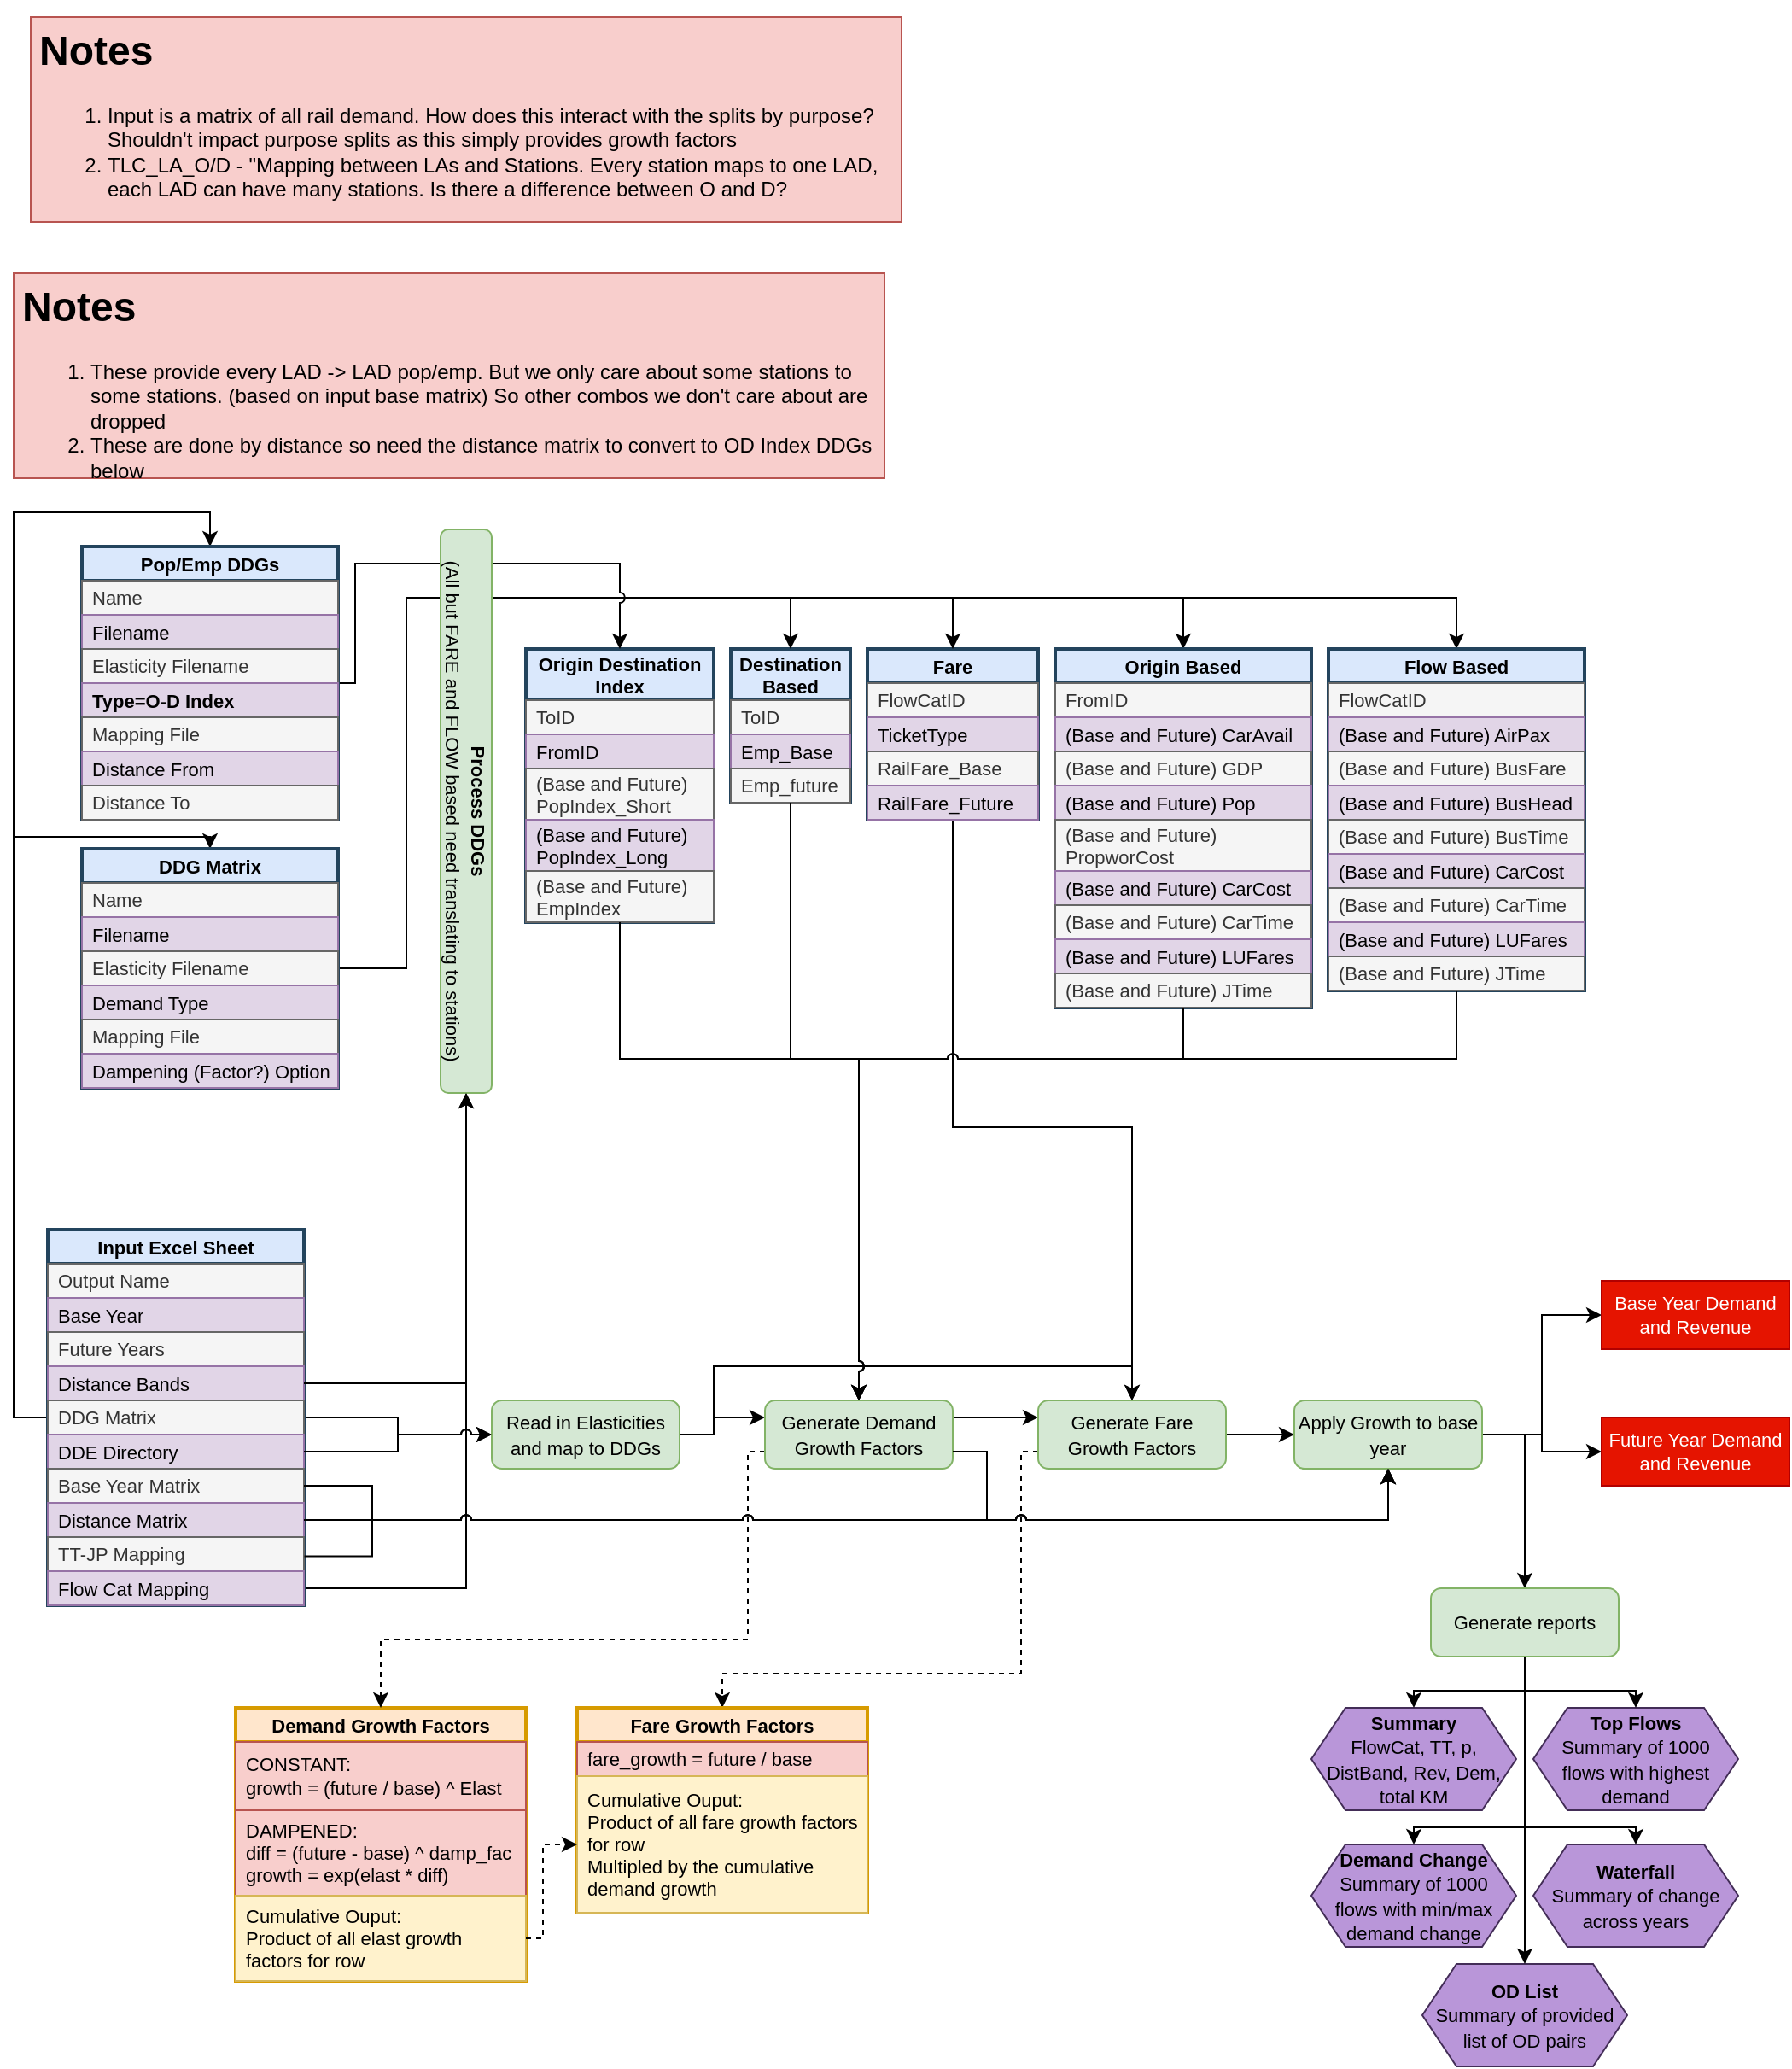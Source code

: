 <mxfile version="14.9.6" type="device" pages="2"><diagram id="6jT5bE6oeILkPa2vtlin" name="EDGE data flow"><mxGraphModel dx="1422" dy="2001" grid="1" gridSize="10" guides="1" tooltips="1" connect="1" arrows="1" fold="1" page="1" pageScale="1" pageWidth="827" pageHeight="1169" math="0" shadow="0"><root><mxCell id="3DcElKiFkLf5INdToacn-0"/><mxCell id="3DcElKiFkLf5INdToacn-1" parent="3DcElKiFkLf5INdToacn-0"/><mxCell id="QSuP10AKAAvwvxB29o7x-2" style="edgeStyle=orthogonalEdgeStyle;rounded=0;jumpStyle=arc;orthogonalLoop=1;jettySize=auto;html=1;exitX=1;exitY=0.5;exitDx=0;exitDy=0;" parent="3DcElKiFkLf5INdToacn-1" source="U4z4isHT70Bs5sszw4k3-18" target="oWXQKb8zjynboV8mt2dv-0" edge="1"><mxGeometry relative="1" as="geometry"/></mxCell><mxCell id="U4z4isHT70Bs5sszw4k3-122" style="edgeStyle=orthogonalEdgeStyle;rounded=0;orthogonalLoop=1;jettySize=auto;html=1;exitX=0;exitY=0.5;exitDx=0;exitDy=0;entryX=0.5;entryY=0;entryDx=0;entryDy=0;" parent="3DcElKiFkLf5INdToacn-1" source="U4z4isHT70Bs5sszw4k3-0" target="U4z4isHT70Bs5sszw4k3-36" edge="1"><mxGeometry relative="1" as="geometry"><Array as="points"><mxPoint x="30" y="520"/><mxPoint x="30" y="180"/><mxPoint x="145" y="180"/></Array></mxGeometry></mxCell><mxCell id="U4z4isHT70Bs5sszw4k3-124" style="edgeStyle=orthogonalEdgeStyle;rounded=0;orthogonalLoop=1;jettySize=auto;html=1;exitX=0;exitY=0.5;exitDx=0;exitDy=0;entryX=0.5;entryY=0;entryDx=0;entryDy=0;" parent="3DcElKiFkLf5INdToacn-1" source="U4z4isHT70Bs5sszw4k3-0" target="U4z4isHT70Bs5sszw4k3-100" edge="1"><mxGeometry relative="1" as="geometry"/></mxCell><mxCell id="CFW9WjelIFqsGtLplGYI-1" style="edgeStyle=orthogonalEdgeStyle;rounded=0;orthogonalLoop=1;jettySize=auto;html=1;exitX=1;exitY=0.5;exitDx=0;exitDy=0;jumpStyle=arc;" parent="3DcElKiFkLf5INdToacn-1" source="U4z4isHT70Bs5sszw4k3-0" target="CFW9WjelIFqsGtLplGYI-0" edge="1"><mxGeometry relative="1" as="geometry"/></mxCell><mxCell id="U4z4isHT70Bs5sszw4k3-0" value="Input Excel Sheet" style="swimlane;fontStyle=1;childLayout=stackLayout;horizontal=1;startSize=20;fillColor=#dae8fc;horizontalStack=0;resizeParent=1;resizeParentMax=0;resizeLast=0;collapsible=1;marginBottom=0;rounded=0;glass=0;fontSize=11;align=center;strokeWidth=2;strokeColor=#23445D;" parent="3DcElKiFkLf5INdToacn-1" vertex="1"><mxGeometry x="50" y="410" width="150" height="220" as="geometry"/></mxCell><mxCell id="U4z4isHT70Bs5sszw4k3-1" value="Output Name" style="text;strokeColor=#666666;fillColor=#f5f5f5;align=left;verticalAlign=middle;spacingLeft=4;spacingRight=4;overflow=hidden;rotatable=0;points=[[0,0.5],[1,0.5]];portConstraint=eastwest;fontSize=11;whiteSpace=wrap;fontColor=#333333;" parent="U4z4isHT70Bs5sszw4k3-0" vertex="1"><mxGeometry y="20" width="150" height="20" as="geometry"/></mxCell><mxCell id="U4z4isHT70Bs5sszw4k3-6" value="Base Year" style="text;strokeColor=#9673a6;fillColor=#e1d5e7;align=left;verticalAlign=middle;spacingLeft=4;spacingRight=4;overflow=hidden;rotatable=0;points=[[0,0.5],[1,0.5]];portConstraint=eastwest;fontSize=11;" parent="U4z4isHT70Bs5sszw4k3-0" vertex="1"><mxGeometry y="40" width="150" height="20" as="geometry"/></mxCell><mxCell id="U4z4isHT70Bs5sszw4k3-9" value="Future Years" style="text;strokeColor=#666666;fillColor=#f5f5f5;align=left;verticalAlign=middle;spacingLeft=4;spacingRight=4;overflow=hidden;rotatable=0;points=[[0,0.5],[1,0.5]];portConstraint=eastwest;fontSize=11;whiteSpace=wrap;fontColor=#333333;" parent="U4z4isHT70Bs5sszw4k3-0" vertex="1"><mxGeometry y="60" width="150" height="20" as="geometry"/></mxCell><mxCell id="U4z4isHT70Bs5sszw4k3-17" value="Distance Bands" style="text;strokeColor=#9673a6;fillColor=#e1d5e7;align=left;verticalAlign=middle;spacingLeft=4;spacingRight=4;overflow=hidden;rotatable=0;points=[[0,0.5],[1,0.5]];portConstraint=eastwest;fontSize=11;" parent="U4z4isHT70Bs5sszw4k3-0" vertex="1"><mxGeometry y="80" width="150" height="20" as="geometry"/></mxCell><mxCell id="U4z4isHT70Bs5sszw4k3-14" value="DDG Matrix" style="text;strokeColor=#666666;fillColor=#f5f5f5;align=left;verticalAlign=middle;spacingLeft=4;spacingRight=4;overflow=hidden;rotatable=0;points=[[0,0.5],[1,0.5]];portConstraint=eastwest;fontSize=11;whiteSpace=wrap;fontColor=#333333;" parent="U4z4isHT70Bs5sszw4k3-0" vertex="1"><mxGeometry y="100" width="150" height="20" as="geometry"/></mxCell><mxCell id="U4z4isHT70Bs5sszw4k3-16" value="DDE Directory" style="text;strokeColor=#9673a6;fillColor=#e1d5e7;align=left;verticalAlign=middle;spacingLeft=4;spacingRight=4;overflow=hidden;rotatable=0;points=[[0,0.5],[1,0.5]];portConstraint=eastwest;fontSize=11;" parent="U4z4isHT70Bs5sszw4k3-0" vertex="1"><mxGeometry y="120" width="150" height="20" as="geometry"/></mxCell><mxCell id="U4z4isHT70Bs5sszw4k3-13" value="Base Year Matrix" style="text;strokeColor=#666666;fillColor=#f5f5f5;align=left;verticalAlign=middle;spacingLeft=4;spacingRight=4;overflow=hidden;rotatable=0;points=[[0,0.5],[1,0.5]];portConstraint=eastwest;fontSize=11;whiteSpace=wrap;fontColor=#333333;" parent="U4z4isHT70Bs5sszw4k3-0" vertex="1"><mxGeometry y="140" width="150" height="20" as="geometry"/></mxCell><mxCell id="U4z4isHT70Bs5sszw4k3-15" value="Distance Matrix" style="text;strokeColor=#9673a6;fillColor=#e1d5e7;align=left;verticalAlign=middle;spacingLeft=4;spacingRight=4;overflow=hidden;rotatable=0;points=[[0,0.5],[1,0.5]];portConstraint=eastwest;fontSize=11;" parent="U4z4isHT70Bs5sszw4k3-0" vertex="1"><mxGeometry y="160" width="150" height="20" as="geometry"/></mxCell><mxCell id="U4z4isHT70Bs5sszw4k3-12" value="TT-JP Mapping" style="text;strokeColor=#666666;fillColor=#f5f5f5;align=left;verticalAlign=middle;spacingLeft=4;spacingRight=4;overflow=hidden;rotatable=0;points=[[0,0.5],[1,0.5]];portConstraint=eastwest;fontSize=11;whiteSpace=wrap;fontColor=#333333;" parent="U4z4isHT70Bs5sszw4k3-0" vertex="1"><mxGeometry y="180" width="150" height="20" as="geometry"/></mxCell><mxCell id="U4z4isHT70Bs5sszw4k3-18" value="Flow Cat Mapping" style="text;strokeColor=#9673a6;fillColor=#e1d5e7;align=left;verticalAlign=middle;spacingLeft=4;spacingRight=4;overflow=hidden;rotatable=0;points=[[0,0.5],[1,0.5]];portConstraint=eastwest;fontSize=11;" parent="U4z4isHT70Bs5sszw4k3-0" vertex="1"><mxGeometry y="200" width="150" height="20" as="geometry"/></mxCell><mxCell id="U4z4isHT70Bs5sszw4k3-19" value="&lt;h1&gt;Notes&lt;/h1&gt;&lt;p&gt;&lt;/p&gt;&lt;ol&gt;&lt;li&gt;Input is a matrix of all rail demand. How does this interact with the splits by purpose? Shouldn't impact purpose splits as this simply provides growth factors&lt;/li&gt;&lt;li&gt;TLC_LA_O/D - &quot;Mapping between LAs and Stations. Every station maps to one LAD, each LAD can have many stations. Is there a difference between O and D?&lt;/li&gt;&lt;/ol&gt;&lt;p&gt;&lt;/p&gt;" style="text;html=1;strokeColor=#b85450;fillColor=#f8cecc;spacing=5;spacingTop=-20;whiteSpace=wrap;overflow=hidden;rounded=0;" parent="3DcElKiFkLf5INdToacn-1" vertex="1"><mxGeometry x="40" y="-300" width="510" height="120" as="geometry"/></mxCell><mxCell id="U4z4isHT70Bs5sszw4k3-20" value="Destination&#10;Based" style="swimlane;fontStyle=1;childLayout=stackLayout;horizontal=1;startSize=30;fillColor=#dae8fc;horizontalStack=0;resizeParent=1;resizeParentMax=0;resizeLast=0;collapsible=1;marginBottom=0;rounded=0;glass=0;fontSize=11;align=center;strokeWidth=2;strokeColor=#23445D;" parent="3DcElKiFkLf5INdToacn-1" vertex="1"><mxGeometry x="450" y="70" width="70" height="90" as="geometry"/></mxCell><mxCell id="U4z4isHT70Bs5sszw4k3-21" value="ToID" style="text;strokeColor=#666666;fillColor=#f5f5f5;align=left;verticalAlign=middle;spacingLeft=4;spacingRight=4;overflow=hidden;rotatable=0;points=[[0,0.5],[1,0.5]];portConstraint=eastwest;fontSize=11;whiteSpace=wrap;fontColor=#333333;" parent="U4z4isHT70Bs5sszw4k3-20" vertex="1"><mxGeometry y="30" width="70" height="20" as="geometry"/></mxCell><mxCell id="U4z4isHT70Bs5sszw4k3-22" value="Emp_Base" style="text;strokeColor=#9673a6;fillColor=#e1d5e7;align=left;verticalAlign=middle;spacingLeft=4;spacingRight=4;overflow=hidden;rotatable=0;points=[[0,0.5],[1,0.5]];portConstraint=eastwest;fontSize=11;" parent="U4z4isHT70Bs5sszw4k3-20" vertex="1"><mxGeometry y="50" width="70" height="20" as="geometry"/></mxCell><mxCell id="U4z4isHT70Bs5sszw4k3-23" value="Emp_future" style="text;strokeColor=#666666;fillColor=#f5f5f5;align=left;verticalAlign=middle;spacingLeft=4;spacingRight=4;overflow=hidden;rotatable=0;points=[[0,0.5],[1,0.5]];portConstraint=eastwest;fontSize=11;whiteSpace=wrap;fontColor=#333333;" parent="U4z4isHT70Bs5sszw4k3-20" vertex="1"><mxGeometry y="70" width="70" height="20" as="geometry"/></mxCell><mxCell id="CFW9WjelIFqsGtLplGYI-36" style="edgeStyle=orthogonalEdgeStyle;rounded=0;jumpStyle=arc;orthogonalLoop=1;jettySize=auto;html=1;exitX=0.5;exitY=1;exitDx=0;exitDy=0;" parent="3DcElKiFkLf5INdToacn-1" source="U4z4isHT70Bs5sszw4k3-31" target="CFW9WjelIFqsGtLplGYI-30" edge="1"><mxGeometry relative="1" as="geometry"><Array as="points"><mxPoint x="580" y="350"/><mxPoint x="685" y="350"/></Array></mxGeometry></mxCell><mxCell id="U4z4isHT70Bs5sszw4k3-31" value="Fare" style="swimlane;fontStyle=1;childLayout=stackLayout;horizontal=1;startSize=20;fillColor=#dae8fc;horizontalStack=0;resizeParent=1;resizeParentMax=0;resizeLast=0;collapsible=1;marginBottom=0;rounded=0;glass=0;fontSize=11;align=center;strokeWidth=2;strokeColor=#23445D;" parent="3DcElKiFkLf5INdToacn-1" vertex="1"><mxGeometry x="530" y="70" width="100" height="100" as="geometry"/></mxCell><mxCell id="U4z4isHT70Bs5sszw4k3-32" value="FlowCatID" style="text;strokeColor=#666666;fillColor=#f5f5f5;align=left;verticalAlign=middle;spacingLeft=4;spacingRight=4;overflow=hidden;rotatable=0;points=[[0,0.5],[1,0.5]];portConstraint=eastwest;fontSize=11;whiteSpace=wrap;fontColor=#333333;" parent="U4z4isHT70Bs5sszw4k3-31" vertex="1"><mxGeometry y="20" width="100" height="20" as="geometry"/></mxCell><mxCell id="U4z4isHT70Bs5sszw4k3-33" value="TicketType" style="text;strokeColor=#9673a6;fillColor=#e1d5e7;align=left;verticalAlign=middle;spacingLeft=4;spacingRight=4;overflow=hidden;rotatable=0;points=[[0,0.5],[1,0.5]];portConstraint=eastwest;fontSize=11;" parent="U4z4isHT70Bs5sszw4k3-31" vertex="1"><mxGeometry y="40" width="100" height="20" as="geometry"/></mxCell><mxCell id="U4z4isHT70Bs5sszw4k3-34" value="RailFare_Base" style="text;strokeColor=#666666;fillColor=#f5f5f5;align=left;verticalAlign=middle;spacingLeft=4;spacingRight=4;overflow=hidden;rotatable=0;points=[[0,0.5],[1,0.5]];portConstraint=eastwest;fontSize=11;whiteSpace=wrap;fontColor=#333333;" parent="U4z4isHT70Bs5sszw4k3-31" vertex="1"><mxGeometry y="60" width="100" height="20" as="geometry"/></mxCell><mxCell id="U4z4isHT70Bs5sszw4k3-35" value="RailFare_Future" style="text;strokeColor=#9673a6;fillColor=#e1d5e7;align=left;verticalAlign=middle;spacingLeft=4;spacingRight=4;overflow=hidden;rotatable=0;points=[[0,0.5],[1,0.5]];portConstraint=eastwest;fontSize=11;" parent="U4z4isHT70Bs5sszw4k3-31" vertex="1"><mxGeometry y="80" width="100" height="20" as="geometry"/></mxCell><mxCell id="CFW9WjelIFqsGtLplGYI-23" style="edgeStyle=orthogonalEdgeStyle;rounded=0;jumpStyle=arc;orthogonalLoop=1;jettySize=auto;html=1;exitX=1;exitY=0.5;exitDx=0;exitDy=0;entryX=0.5;entryY=0;entryDx=0;entryDy=0;" parent="3DcElKiFkLf5INdToacn-1" source="U4z4isHT70Bs5sszw4k3-36" target="U4z4isHT70Bs5sszw4k3-20" edge="1"><mxGeometry relative="1" as="geometry"><Array as="points"><mxPoint x="260" y="257"/><mxPoint x="260" y="40"/><mxPoint x="485" y="40"/></Array></mxGeometry></mxCell><mxCell id="CFW9WjelIFqsGtLplGYI-24" style="edgeStyle=orthogonalEdgeStyle;rounded=0;jumpStyle=arc;orthogonalLoop=1;jettySize=auto;html=1;exitX=1;exitY=0.5;exitDx=0;exitDy=0;entryX=0.5;entryY=0;entryDx=0;entryDy=0;" parent="3DcElKiFkLf5INdToacn-1" source="U4z4isHT70Bs5sszw4k3-36" target="U4z4isHT70Bs5sszw4k3-31" edge="1"><mxGeometry relative="1" as="geometry"><Array as="points"><mxPoint x="260" y="257"/><mxPoint x="260" y="40"/><mxPoint x="580" y="40"/></Array></mxGeometry></mxCell><mxCell id="CFW9WjelIFqsGtLplGYI-25" style="edgeStyle=orthogonalEdgeStyle;rounded=0;jumpStyle=arc;orthogonalLoop=1;jettySize=auto;html=1;exitX=1;exitY=0.5;exitDx=0;exitDy=0;entryX=0.5;entryY=0;entryDx=0;entryDy=0;" parent="3DcElKiFkLf5INdToacn-1" source="U4z4isHT70Bs5sszw4k3-36" target="U4z4isHT70Bs5sszw4k3-49" edge="1"><mxGeometry relative="1" as="geometry"><Array as="points"><mxPoint x="260" y="257"/><mxPoint x="260" y="40"/><mxPoint x="715" y="40"/></Array></mxGeometry></mxCell><mxCell id="CFW9WjelIFqsGtLplGYI-26" style="edgeStyle=orthogonalEdgeStyle;rounded=0;jumpStyle=arc;orthogonalLoop=1;jettySize=auto;html=1;exitX=1;exitY=0.5;exitDx=0;exitDy=0;entryX=0.5;entryY=0;entryDx=0;entryDy=0;" parent="3DcElKiFkLf5INdToacn-1" source="U4z4isHT70Bs5sszw4k3-36" target="U4z4isHT70Bs5sszw4k3-89" edge="1"><mxGeometry relative="1" as="geometry"><Array as="points"><mxPoint x="260" y="257"/><mxPoint x="260" y="40"/><mxPoint x="875" y="40"/></Array></mxGeometry></mxCell><mxCell id="U4z4isHT70Bs5sszw4k3-36" value="DDG Matrix" style="swimlane;fontStyle=1;childLayout=stackLayout;horizontal=1;startSize=20;fillColor=#dae8fc;horizontalStack=0;resizeParent=1;resizeParentMax=0;resizeLast=0;collapsible=1;marginBottom=0;rounded=0;glass=0;fontSize=11;align=center;strokeWidth=2;strokeColor=#23445D;" parent="3DcElKiFkLf5INdToacn-1" vertex="1"><mxGeometry x="70" y="187" width="150" height="140" as="geometry"/></mxCell><mxCell id="U4z4isHT70Bs5sszw4k3-37" value="Name" style="text;strokeColor=#666666;fillColor=#f5f5f5;align=left;verticalAlign=middle;spacingLeft=4;spacingRight=4;overflow=hidden;rotatable=0;points=[[0,0.5],[1,0.5]];portConstraint=eastwest;fontSize=11;whiteSpace=wrap;fontColor=#333333;" parent="U4z4isHT70Bs5sszw4k3-36" vertex="1"><mxGeometry y="20" width="150" height="20" as="geometry"/></mxCell><mxCell id="U4z4isHT70Bs5sszw4k3-38" value="Filename" style="text;strokeColor=#9673a6;fillColor=#e1d5e7;align=left;verticalAlign=middle;spacingLeft=4;spacingRight=4;overflow=hidden;rotatable=0;points=[[0,0.5],[1,0.5]];portConstraint=eastwest;fontSize=11;" parent="U4z4isHT70Bs5sszw4k3-36" vertex="1"><mxGeometry y="40" width="150" height="20" as="geometry"/></mxCell><mxCell id="U4z4isHT70Bs5sszw4k3-39" value="Elasticity Filename" style="text;strokeColor=#666666;fillColor=#f5f5f5;align=left;verticalAlign=middle;spacingLeft=4;spacingRight=4;overflow=hidden;rotatable=0;points=[[0,0.5],[1,0.5]];portConstraint=eastwest;fontSize=11;whiteSpace=wrap;fontColor=#333333;" parent="U4z4isHT70Bs5sszw4k3-36" vertex="1"><mxGeometry y="60" width="150" height="20" as="geometry"/></mxCell><mxCell id="U4z4isHT70Bs5sszw4k3-44" value="Demand Type" style="text;strokeColor=#9673a6;fillColor=#e1d5e7;align=left;verticalAlign=middle;spacingLeft=4;spacingRight=4;overflow=hidden;rotatable=0;points=[[0,0.5],[1,0.5]];portConstraint=eastwest;fontSize=11;" parent="U4z4isHT70Bs5sszw4k3-36" vertex="1"><mxGeometry y="80" width="150" height="20" as="geometry"/></mxCell><mxCell id="U4z4isHT70Bs5sszw4k3-47" value="Mapping File" style="text;strokeColor=#666666;fillColor=#f5f5f5;align=left;verticalAlign=middle;spacingLeft=4;spacingRight=4;overflow=hidden;rotatable=0;points=[[0,0.5],[1,0.5]];portConstraint=eastwest;fontSize=11;whiteSpace=wrap;fontColor=#333333;" parent="U4z4isHT70Bs5sszw4k3-36" vertex="1"><mxGeometry y="100" width="150" height="20" as="geometry"/></mxCell><mxCell id="U4z4isHT70Bs5sszw4k3-131" value="Dampening (Factor?) Optional" style="text;strokeColor=#9673a6;fillColor=#e1d5e7;align=left;verticalAlign=middle;spacingLeft=4;spacingRight=4;overflow=hidden;rotatable=0;points=[[0,0.5],[1,0.5]];portConstraint=eastwest;fontSize=11;" parent="U4z4isHT70Bs5sszw4k3-36" vertex="1"><mxGeometry y="120" width="150" height="20" as="geometry"/></mxCell><mxCell id="U4z4isHT70Bs5sszw4k3-49" value="Origin Based" style="swimlane;fontStyle=1;childLayout=stackLayout;horizontal=1;startSize=20;fillColor=#dae8fc;horizontalStack=0;resizeParent=1;resizeParentMax=0;resizeLast=0;collapsible=1;marginBottom=0;rounded=0;glass=0;fontSize=11;align=center;strokeWidth=2;strokeColor=#23445D;" parent="3DcElKiFkLf5INdToacn-1" vertex="1"><mxGeometry x="640" y="70" width="150" height="210" as="geometry"/></mxCell><mxCell id="U4z4isHT70Bs5sszw4k3-50" value="FromID" style="text;strokeColor=#666666;fillColor=#f5f5f5;align=left;verticalAlign=middle;spacingLeft=4;spacingRight=4;overflow=hidden;rotatable=0;points=[[0,0.5],[1,0.5]];portConstraint=eastwest;fontSize=11;whiteSpace=wrap;fontColor=#333333;" parent="U4z4isHT70Bs5sszw4k3-49" vertex="1"><mxGeometry y="20" width="150" height="20" as="geometry"/></mxCell><mxCell id="U4z4isHT70Bs5sszw4k3-51" value="(Base and Future) CarAvail" style="text;strokeColor=#9673a6;fillColor=#e1d5e7;align=left;verticalAlign=middle;spacingLeft=4;spacingRight=4;overflow=hidden;rotatable=0;points=[[0,0.5],[1,0.5]];portConstraint=eastwest;fontSize=11;" parent="U4z4isHT70Bs5sszw4k3-49" vertex="1"><mxGeometry y="40" width="150" height="20" as="geometry"/></mxCell><mxCell id="U4z4isHT70Bs5sszw4k3-52" value="(Base and Future) GDP" style="text;strokeColor=#666666;fillColor=#f5f5f5;align=left;verticalAlign=middle;spacingLeft=4;spacingRight=4;overflow=hidden;rotatable=0;points=[[0,0.5],[1,0.5]];portConstraint=eastwest;fontSize=11;whiteSpace=wrap;fontColor=#333333;" parent="U4z4isHT70Bs5sszw4k3-49" vertex="1"><mxGeometry y="60" width="150" height="20" as="geometry"/></mxCell><mxCell id="U4z4isHT70Bs5sszw4k3-53" value="(Base and Future) Pop" style="text;strokeColor=#9673a6;fillColor=#e1d5e7;align=left;verticalAlign=middle;spacingLeft=4;spacingRight=4;overflow=hidden;rotatable=0;points=[[0,0.5],[1,0.5]];portConstraint=eastwest;fontSize=11;" parent="U4z4isHT70Bs5sszw4k3-49" vertex="1"><mxGeometry y="80" width="150" height="20" as="geometry"/></mxCell><mxCell id="U4z4isHT70Bs5sszw4k3-54" value="(Base and Future) PropworCost" style="text;strokeColor=#666666;fillColor=#f5f5f5;align=left;verticalAlign=middle;spacingLeft=4;spacingRight=4;overflow=hidden;rotatable=0;points=[[0,0.5],[1,0.5]];portConstraint=eastwest;fontSize=11;whiteSpace=wrap;fontColor=#333333;" parent="U4z4isHT70Bs5sszw4k3-49" vertex="1"><mxGeometry y="100" width="150" height="30" as="geometry"/></mxCell><mxCell id="U4z4isHT70Bs5sszw4k3-55" value="(Base and Future) CarCost" style="text;strokeColor=#9673a6;fillColor=#e1d5e7;align=left;verticalAlign=middle;spacingLeft=4;spacingRight=4;overflow=hidden;rotatable=0;points=[[0,0.5],[1,0.5]];portConstraint=eastwest;fontSize=11;" parent="U4z4isHT70Bs5sszw4k3-49" vertex="1"><mxGeometry y="130" width="150" height="20" as="geometry"/></mxCell><mxCell id="U4z4isHT70Bs5sszw4k3-56" value="(Base and Future) CarTime" style="text;strokeColor=#666666;fillColor=#f5f5f5;align=left;verticalAlign=middle;spacingLeft=4;spacingRight=4;overflow=hidden;rotatable=0;points=[[0,0.5],[1,0.5]];portConstraint=eastwest;fontSize=11;whiteSpace=wrap;fontColor=#333333;" parent="U4z4isHT70Bs5sszw4k3-49" vertex="1"><mxGeometry y="150" width="150" height="20" as="geometry"/></mxCell><mxCell id="U4z4isHT70Bs5sszw4k3-57" value="(Base and Future) LUFares" style="text;strokeColor=#9673a6;fillColor=#e1d5e7;align=left;verticalAlign=middle;spacingLeft=4;spacingRight=4;overflow=hidden;rotatable=0;points=[[0,0.5],[1,0.5]];portConstraint=eastwest;fontSize=11;" parent="U4z4isHT70Bs5sszw4k3-49" vertex="1"><mxGeometry y="170" width="150" height="20" as="geometry"/></mxCell><mxCell id="U4z4isHT70Bs5sszw4k3-58" value="(Base and Future) JTime" style="text;strokeColor=#666666;fillColor=#f5f5f5;align=left;verticalAlign=middle;spacingLeft=4;spacingRight=4;overflow=hidden;rotatable=0;points=[[0,0.5],[1,0.5]];portConstraint=eastwest;fontSize=11;whiteSpace=wrap;fontColor=#333333;" parent="U4z4isHT70Bs5sszw4k3-49" vertex="1"><mxGeometry y="190" width="150" height="20" as="geometry"/></mxCell><mxCell id="U4z4isHT70Bs5sszw4k3-69" value="Origin Destination&#10;Index" style="swimlane;fontStyle=1;childLayout=stackLayout;horizontal=1;startSize=30;fillColor=#dae8fc;horizontalStack=0;resizeParent=1;resizeParentMax=0;resizeLast=0;collapsible=1;marginBottom=0;rounded=0;glass=0;fontSize=11;align=center;strokeWidth=2;strokeColor=#23445D;" parent="3DcElKiFkLf5INdToacn-1" vertex="1"><mxGeometry x="330" y="70" width="110" height="160" as="geometry"/></mxCell><mxCell id="U4z4isHT70Bs5sszw4k3-70" value="ToID" style="text;strokeColor=#666666;fillColor=#f5f5f5;align=left;verticalAlign=middle;spacingLeft=4;spacingRight=4;overflow=hidden;rotatable=0;points=[[0,0.5],[1,0.5]];portConstraint=eastwest;fontSize=11;whiteSpace=wrap;fontColor=#333333;" parent="U4z4isHT70Bs5sszw4k3-69" vertex="1"><mxGeometry y="30" width="110" height="20" as="geometry"/></mxCell><mxCell id="U4z4isHT70Bs5sszw4k3-71" value="FromID" style="text;strokeColor=#9673a6;fillColor=#e1d5e7;align=left;verticalAlign=middle;spacingLeft=4;spacingRight=4;overflow=hidden;rotatable=0;points=[[0,0.5],[1,0.5]];portConstraint=eastwest;fontSize=11;" parent="U4z4isHT70Bs5sszw4k3-69" vertex="1"><mxGeometry y="50" width="110" height="20" as="geometry"/></mxCell><mxCell id="U4z4isHT70Bs5sszw4k3-72" value="(Base and Future) PopIndex_Short" style="text;strokeColor=#666666;fillColor=#f5f5f5;align=left;verticalAlign=middle;spacingLeft=4;spacingRight=4;overflow=hidden;rotatable=0;points=[[0,0.5],[1,0.5]];portConstraint=eastwest;fontSize=11;whiteSpace=wrap;fontColor=#333333;" parent="U4z4isHT70Bs5sszw4k3-69" vertex="1"><mxGeometry y="70" width="110" height="30" as="geometry"/></mxCell><mxCell id="U4z4isHT70Bs5sszw4k3-73" value="(Base and Future) &#10;PopIndex_Long" style="text;strokeColor=#9673a6;fillColor=#e1d5e7;align=left;verticalAlign=middle;spacingLeft=4;spacingRight=4;overflow=hidden;rotatable=0;points=[[0,0.5],[1,0.5]];portConstraint=eastwest;fontSize=11;" parent="U4z4isHT70Bs5sszw4k3-69" vertex="1"><mxGeometry y="100" width="110" height="30" as="geometry"/></mxCell><mxCell id="U4z4isHT70Bs5sszw4k3-74" value="(Base and Future) EmpIndex" style="text;strokeColor=#666666;fillColor=#f5f5f5;align=left;verticalAlign=middle;spacingLeft=4;spacingRight=4;overflow=hidden;rotatable=0;points=[[0,0.5],[1,0.5]];portConstraint=eastwest;fontSize=11;whiteSpace=wrap;fontColor=#333333;" parent="U4z4isHT70Bs5sszw4k3-69" vertex="1"><mxGeometry y="130" width="110" height="30" as="geometry"/></mxCell><mxCell id="U4z4isHT70Bs5sszw4k3-89" value="Flow Based" style="swimlane;fontStyle=1;childLayout=stackLayout;horizontal=1;startSize=20;fillColor=#dae8fc;horizontalStack=0;resizeParent=1;resizeParentMax=0;resizeLast=0;collapsible=1;marginBottom=0;rounded=0;glass=0;fontSize=11;align=center;strokeWidth=2;strokeColor=#23445D;" parent="3DcElKiFkLf5INdToacn-1" vertex="1"><mxGeometry x="800" y="70" width="150" height="200" as="geometry"/></mxCell><mxCell id="U4z4isHT70Bs5sszw4k3-90" value="FlowCatID" style="text;strokeColor=#666666;fillColor=#f5f5f5;align=left;verticalAlign=middle;spacingLeft=4;spacingRight=4;overflow=hidden;rotatable=0;points=[[0,0.5],[1,0.5]];portConstraint=eastwest;fontSize=11;whiteSpace=wrap;fontColor=#333333;" parent="U4z4isHT70Bs5sszw4k3-89" vertex="1"><mxGeometry y="20" width="150" height="20" as="geometry"/></mxCell><mxCell id="U4z4isHT70Bs5sszw4k3-91" value="(Base and Future) AirPax" style="text;strokeColor=#9673a6;fillColor=#e1d5e7;align=left;verticalAlign=middle;spacingLeft=4;spacingRight=4;overflow=hidden;rotatable=0;points=[[0,0.5],[1,0.5]];portConstraint=eastwest;fontSize=11;" parent="U4z4isHT70Bs5sszw4k3-89" vertex="1"><mxGeometry y="40" width="150" height="20" as="geometry"/></mxCell><mxCell id="U4z4isHT70Bs5sszw4k3-92" value="(Base and Future) BusFare" style="text;strokeColor=#666666;fillColor=#f5f5f5;align=left;verticalAlign=middle;spacingLeft=4;spacingRight=4;overflow=hidden;rotatable=0;points=[[0,0.5],[1,0.5]];portConstraint=eastwest;fontSize=11;whiteSpace=wrap;fontColor=#333333;" parent="U4z4isHT70Bs5sszw4k3-89" vertex="1"><mxGeometry y="60" width="150" height="20" as="geometry"/></mxCell><mxCell id="U4z4isHT70Bs5sszw4k3-93" value="(Base and Future) BusHead" style="text;strokeColor=#9673a6;fillColor=#e1d5e7;align=left;verticalAlign=middle;spacingLeft=4;spacingRight=4;overflow=hidden;rotatable=0;points=[[0,0.5],[1,0.5]];portConstraint=eastwest;fontSize=11;" parent="U4z4isHT70Bs5sszw4k3-89" vertex="1"><mxGeometry y="80" width="150" height="20" as="geometry"/></mxCell><mxCell id="U4z4isHT70Bs5sszw4k3-94" value="(Base and Future) BusTime" style="text;strokeColor=#666666;fillColor=#f5f5f5;align=left;verticalAlign=middle;spacingLeft=4;spacingRight=4;overflow=hidden;rotatable=0;points=[[0,0.5],[1,0.5]];portConstraint=eastwest;fontSize=11;whiteSpace=wrap;fontColor=#333333;" parent="U4z4isHT70Bs5sszw4k3-89" vertex="1"><mxGeometry y="100" width="150" height="20" as="geometry"/></mxCell><mxCell id="U4z4isHT70Bs5sszw4k3-95" value="(Base and Future) CarCost" style="text;strokeColor=#9673a6;fillColor=#e1d5e7;align=left;verticalAlign=middle;spacingLeft=4;spacingRight=4;overflow=hidden;rotatable=0;points=[[0,0.5],[1,0.5]];portConstraint=eastwest;fontSize=11;" parent="U4z4isHT70Bs5sszw4k3-89" vertex="1"><mxGeometry y="120" width="150" height="20" as="geometry"/></mxCell><mxCell id="U4z4isHT70Bs5sszw4k3-96" value="(Base and Future) CarTime" style="text;strokeColor=#666666;fillColor=#f5f5f5;align=left;verticalAlign=middle;spacingLeft=4;spacingRight=4;overflow=hidden;rotatable=0;points=[[0,0.5],[1,0.5]];portConstraint=eastwest;fontSize=11;whiteSpace=wrap;fontColor=#333333;" parent="U4z4isHT70Bs5sszw4k3-89" vertex="1"><mxGeometry y="140" width="150" height="20" as="geometry"/></mxCell><mxCell id="U4z4isHT70Bs5sszw4k3-97" value="(Base and Future) LUFares" style="text;strokeColor=#9673a6;fillColor=#e1d5e7;align=left;verticalAlign=middle;spacingLeft=4;spacingRight=4;overflow=hidden;rotatable=0;points=[[0,0.5],[1,0.5]];portConstraint=eastwest;fontSize=11;" parent="U4z4isHT70Bs5sszw4k3-89" vertex="1"><mxGeometry y="160" width="150" height="20" as="geometry"/></mxCell><mxCell id="U4z4isHT70Bs5sszw4k3-98" value="(Base and Future) JTime" style="text;strokeColor=#666666;fillColor=#f5f5f5;align=left;verticalAlign=middle;spacingLeft=4;spacingRight=4;overflow=hidden;rotatable=0;points=[[0,0.5],[1,0.5]];portConstraint=eastwest;fontSize=11;whiteSpace=wrap;fontColor=#333333;" parent="U4z4isHT70Bs5sszw4k3-89" vertex="1"><mxGeometry y="180" width="150" height="20" as="geometry"/></mxCell><mxCell id="oWXQKb8zjynboV8mt2dv-1" style="edgeStyle=orthogonalEdgeStyle;rounded=0;orthogonalLoop=1;jettySize=auto;html=1;exitX=1;exitY=0.5;exitDx=0;exitDy=0;entryX=0.5;entryY=0;entryDx=0;entryDy=0;jumpStyle=arc;" parent="3DcElKiFkLf5INdToacn-1" source="U4z4isHT70Bs5sszw4k3-100" target="U4z4isHT70Bs5sszw4k3-69" edge="1"><mxGeometry relative="1" as="geometry"><Array as="points"><mxPoint x="230" y="90"/><mxPoint x="230" y="20"/><mxPoint x="385" y="20"/></Array></mxGeometry></mxCell><mxCell id="U4z4isHT70Bs5sszw4k3-100" value="Pop/Emp DDGs" style="swimlane;fontStyle=1;childLayout=stackLayout;horizontal=1;startSize=20;fillColor=#dae8fc;horizontalStack=0;resizeParent=1;resizeParentMax=0;resizeLast=0;collapsible=1;marginBottom=0;rounded=0;glass=0;fontSize=11;align=center;strokeWidth=2;strokeColor=#23445D;" parent="3DcElKiFkLf5INdToacn-1" vertex="1"><mxGeometry x="70" y="10" width="150" height="160" as="geometry"/></mxCell><mxCell id="U4z4isHT70Bs5sszw4k3-101" value="Name" style="text;strokeColor=#666666;fillColor=#f5f5f5;align=left;verticalAlign=middle;spacingLeft=4;spacingRight=4;overflow=hidden;rotatable=0;points=[[0,0.5],[1,0.5]];portConstraint=eastwest;fontSize=11;whiteSpace=wrap;fontColor=#333333;" parent="U4z4isHT70Bs5sszw4k3-100" vertex="1"><mxGeometry y="20" width="150" height="20" as="geometry"/></mxCell><mxCell id="U4z4isHT70Bs5sszw4k3-102" value="Filename" style="text;strokeColor=#9673a6;fillColor=#e1d5e7;align=left;verticalAlign=middle;spacingLeft=4;spacingRight=4;overflow=hidden;rotatable=0;points=[[0,0.5],[1,0.5]];portConstraint=eastwest;fontSize=11;" parent="U4z4isHT70Bs5sszw4k3-100" vertex="1"><mxGeometry y="40" width="150" height="20" as="geometry"/></mxCell><mxCell id="U4z4isHT70Bs5sszw4k3-103" value="Elasticity Filename" style="text;strokeColor=#666666;fillColor=#f5f5f5;align=left;verticalAlign=middle;spacingLeft=4;spacingRight=4;overflow=hidden;rotatable=0;points=[[0,0.5],[1,0.5]];portConstraint=eastwest;fontSize=11;whiteSpace=wrap;fontColor=#333333;" parent="U4z4isHT70Bs5sszw4k3-100" vertex="1"><mxGeometry y="60" width="150" height="20" as="geometry"/></mxCell><mxCell id="U4z4isHT70Bs5sszw4k3-104" value="Type=O-D Index" style="text;strokeColor=#9673a6;fillColor=#e1d5e7;align=left;verticalAlign=middle;spacingLeft=4;spacingRight=4;overflow=hidden;rotatable=0;points=[[0,0.5],[1,0.5]];portConstraint=eastwest;fontSize=11;fontStyle=1" parent="U4z4isHT70Bs5sszw4k3-100" vertex="1"><mxGeometry y="80" width="150" height="20" as="geometry"/></mxCell><mxCell id="U4z4isHT70Bs5sszw4k3-105" value="Mapping File" style="text;strokeColor=#666666;fillColor=#f5f5f5;align=left;verticalAlign=middle;spacingLeft=4;spacingRight=4;overflow=hidden;rotatable=0;points=[[0,0.5],[1,0.5]];portConstraint=eastwest;fontSize=11;whiteSpace=wrap;fontColor=#333333;" parent="U4z4isHT70Bs5sszw4k3-100" vertex="1"><mxGeometry y="100" width="150" height="20" as="geometry"/></mxCell><mxCell id="U4z4isHT70Bs5sszw4k3-136" value="Distance From" style="text;strokeColor=#9673a6;fillColor=#e1d5e7;align=left;verticalAlign=middle;spacingLeft=4;spacingRight=4;overflow=hidden;rotatable=0;points=[[0,0.5],[1,0.5]];portConstraint=eastwest;fontSize=11;" parent="U4z4isHT70Bs5sszw4k3-100" vertex="1"><mxGeometry y="120" width="150" height="20" as="geometry"/></mxCell><mxCell id="U4z4isHT70Bs5sszw4k3-137" value="Distance To" style="text;strokeColor=#666666;fillColor=#f5f5f5;align=left;verticalAlign=middle;spacingLeft=4;spacingRight=4;overflow=hidden;rotatable=0;points=[[0,0.5],[1,0.5]];portConstraint=eastwest;fontSize=11;whiteSpace=wrap;fontColor=#333333;" parent="U4z4isHT70Bs5sszw4k3-100" vertex="1"><mxGeometry y="140" width="150" height="20" as="geometry"/></mxCell><mxCell id="U4z4isHT70Bs5sszw4k3-139" value="&lt;h1&gt;Notes&lt;/h1&gt;&lt;p&gt;&lt;/p&gt;&lt;ol&gt;&lt;li&gt;&lt;span&gt;These provide every LAD -&amp;gt; LAD pop/emp. But we only care about some stations to some stations. (based on input base matrix) So other combos we don't care about are dropped&lt;/span&gt;&lt;br&gt;&lt;/li&gt;&lt;li&gt;&lt;span&gt;These are done by distance so need the distance matrix to convert to OD Index DDGs below&lt;/span&gt;&lt;/li&gt;&lt;/ol&gt;&lt;p&gt;&lt;/p&gt;" style="text;html=1;strokeColor=#b85450;fillColor=#f8cecc;spacing=5;spacingTop=-20;whiteSpace=wrap;overflow=hidden;rounded=0;" parent="3DcElKiFkLf5INdToacn-1" vertex="1"><mxGeometry x="30" y="-150" width="510" height="120" as="geometry"/></mxCell><mxCell id="oWXQKb8zjynboV8mt2dv-0" value="&lt;font style=&quot;font-size: 11px&quot;&gt;&lt;b&gt;Process DDGs&lt;/b&gt;&lt;br&gt;(All but FARE and FLOW based need translating to stations)&lt;/font&gt;" style="rounded=1;whiteSpace=wrap;html=1;fillColor=#d5e8d4;strokeColor=#82b366;rotation=90;" parent="3DcElKiFkLf5INdToacn-1" vertex="1"><mxGeometry x="130" y="150" width="330" height="30" as="geometry"/></mxCell><mxCell id="CFW9WjelIFqsGtLplGYI-17" style="edgeStyle=orthogonalEdgeStyle;rounded=0;jumpStyle=arc;orthogonalLoop=1;jettySize=auto;html=1;exitX=1;exitY=0.5;exitDx=0;exitDy=0;entryX=0;entryY=0.25;entryDx=0;entryDy=0;" parent="3DcElKiFkLf5INdToacn-1" source="CFW9WjelIFqsGtLplGYI-0" target="CFW9WjelIFqsGtLplGYI-16" edge="1"><mxGeometry relative="1" as="geometry"><Array as="points"><mxPoint x="440" y="530"/><mxPoint x="440" y="520"/></Array></mxGeometry></mxCell><mxCell id="QSuP10AKAAvwvxB29o7x-12" style="edgeStyle=orthogonalEdgeStyle;rounded=0;jumpStyle=arc;orthogonalLoop=1;jettySize=auto;html=1;exitX=1;exitY=0.5;exitDx=0;exitDy=0;entryX=0.5;entryY=0;entryDx=0;entryDy=0;" parent="3DcElKiFkLf5INdToacn-1" source="CFW9WjelIFqsGtLplGYI-0" target="CFW9WjelIFqsGtLplGYI-30" edge="1"><mxGeometry relative="1" as="geometry"><Array as="points"><mxPoint x="440" y="530"/><mxPoint x="440" y="490"/><mxPoint x="685" y="490"/></Array></mxGeometry></mxCell><mxCell id="CFW9WjelIFqsGtLplGYI-0" value="&lt;font style=&quot;font-size: 11px&quot;&gt;Read in Elasticities and map to DDGs&lt;/font&gt;" style="rounded=1;whiteSpace=wrap;html=1;fillColor=#d5e8d4;strokeColor=#82b366;" parent="3DcElKiFkLf5INdToacn-1" vertex="1"><mxGeometry x="310" y="510" width="110" height="40" as="geometry"/></mxCell><mxCell id="CFW9WjelIFqsGtLplGYI-2" style="edgeStyle=orthogonalEdgeStyle;rounded=0;orthogonalLoop=1;jettySize=auto;html=1;exitX=1;exitY=0.5;exitDx=0;exitDy=0;jumpStyle=arc;" parent="3DcElKiFkLf5INdToacn-1" source="U4z4isHT70Bs5sszw4k3-16" target="CFW9WjelIFqsGtLplGYI-0" edge="1"><mxGeometry relative="1" as="geometry"/></mxCell><mxCell id="CFW9WjelIFqsGtLplGYI-5" value="Demand Growth Factors" style="swimlane;fontStyle=1;childLayout=stackLayout;horizontal=1;startSize=20;fillColor=#ffe6cc;horizontalStack=0;resizeParent=1;resizeParentMax=0;resizeLast=0;collapsible=1;marginBottom=0;rounded=0;glass=0;fontSize=11;align=center;strokeWidth=2;strokeColor=#d79b00;" parent="3DcElKiFkLf5INdToacn-1" vertex="1"><mxGeometry x="160" y="690" width="170" height="160" as="geometry"/></mxCell><mxCell id="CFW9WjelIFqsGtLplGYI-6" value="CONSTANT:&#10;growth = (future / base) ^ Elast" style="text;strokeColor=#b85450;fillColor=#f8cecc;align=left;verticalAlign=middle;spacingLeft=4;spacingRight=4;overflow=hidden;rotatable=0;points=[[0,0.5],[1,0.5]];portConstraint=eastwest;fontSize=11;whiteSpace=wrap;fontStyle=0" parent="CFW9WjelIFqsGtLplGYI-5" vertex="1"><mxGeometry y="20" width="170" height="40" as="geometry"/></mxCell><mxCell id="CFW9WjelIFqsGtLplGYI-27" value="DAMPENED:&#10;diff = (future - base) ^ damp_fac&#10;growth = exp(elast * diff)" style="text;strokeColor=#b85450;fillColor=#f8cecc;align=left;verticalAlign=middle;spacingLeft=4;spacingRight=4;overflow=hidden;rotatable=0;points=[[0,0.5],[1,0.5]];portConstraint=eastwest;fontSize=11;whiteSpace=wrap;fontStyle=0" parent="CFW9WjelIFqsGtLplGYI-5" vertex="1"><mxGeometry y="60" width="170" height="50" as="geometry"/></mxCell><mxCell id="CFW9WjelIFqsGtLplGYI-40" value="Cumulative Ouput:&#10;Product of all elast growth factors for row" style="text;strokeColor=#d6b656;fillColor=#fff2cc;align=left;verticalAlign=middle;spacingLeft=4;spacingRight=4;overflow=hidden;rotatable=0;points=[[0,0.5],[1,0.5]];portConstraint=eastwest;fontSize=11;whiteSpace=wrap;fontStyle=0" parent="CFW9WjelIFqsGtLplGYI-5" vertex="1"><mxGeometry y="110" width="170" height="50" as="geometry"/></mxCell><mxCell id="CFW9WjelIFqsGtLplGYI-28" style="edgeStyle=orthogonalEdgeStyle;rounded=0;jumpStyle=arc;orthogonalLoop=1;jettySize=auto;html=1;exitX=0;exitY=0.75;exitDx=0;exitDy=0;entryX=0.5;entryY=0;entryDx=0;entryDy=0;dashed=1;" parent="3DcElKiFkLf5INdToacn-1" source="CFW9WjelIFqsGtLplGYI-16" target="CFW9WjelIFqsGtLplGYI-5" edge="1"><mxGeometry relative="1" as="geometry"><Array as="points"><mxPoint x="460" y="540"/><mxPoint x="460" y="650"/><mxPoint x="245" y="650"/></Array></mxGeometry></mxCell><mxCell id="QSuP10AKAAvwvxB29o7x-10" style="edgeStyle=orthogonalEdgeStyle;rounded=0;jumpStyle=arc;orthogonalLoop=1;jettySize=auto;html=1;exitX=1;exitY=0.25;exitDx=0;exitDy=0;entryX=0;entryY=0.25;entryDx=0;entryDy=0;" parent="3DcElKiFkLf5INdToacn-1" source="CFW9WjelIFqsGtLplGYI-16" target="CFW9WjelIFqsGtLplGYI-30" edge="1"><mxGeometry relative="1" as="geometry"/></mxCell><mxCell id="CFW9WjelIFqsGtLplGYI-16" value="&lt;font style=&quot;font-size: 11px&quot;&gt;Generate Demand Growth Factors&lt;/font&gt;" style="rounded=1;whiteSpace=wrap;html=1;fillColor=#d5e8d4;strokeColor=#82b366;" parent="3DcElKiFkLf5INdToacn-1" vertex="1"><mxGeometry x="470" y="510" width="110" height="40" as="geometry"/></mxCell><mxCell id="CFW9WjelIFqsGtLplGYI-39" style="edgeStyle=orthogonalEdgeStyle;rounded=0;jumpStyle=arc;orthogonalLoop=1;jettySize=auto;html=1;exitX=0;exitY=0.75;exitDx=0;exitDy=0;entryX=0.5;entryY=0;entryDx=0;entryDy=0;dashed=1;" parent="3DcElKiFkLf5INdToacn-1" source="CFW9WjelIFqsGtLplGYI-30" target="CFW9WjelIFqsGtLplGYI-32" edge="1"><mxGeometry relative="1" as="geometry"><Array as="points"><mxPoint x="620" y="540"/><mxPoint x="620" y="670"/><mxPoint x="445" y="670"/></Array></mxGeometry></mxCell><mxCell id="QSuP10AKAAvwvxB29o7x-5" style="edgeStyle=orthogonalEdgeStyle;rounded=0;jumpStyle=arc;orthogonalLoop=1;jettySize=auto;html=1;exitX=1;exitY=0.5;exitDx=0;exitDy=0;entryX=0;entryY=0.5;entryDx=0;entryDy=0;" parent="3DcElKiFkLf5INdToacn-1" source="CFW9WjelIFqsGtLplGYI-30" target="QSuP10AKAAvwvxB29o7x-4" edge="1"><mxGeometry relative="1" as="geometry"/></mxCell><mxCell id="CFW9WjelIFqsGtLplGYI-30" value="&lt;font style=&quot;font-size: 11px&quot;&gt;Generate Fare Growth Factors&lt;/font&gt;" style="rounded=1;whiteSpace=wrap;html=1;fillColor=#d5e8d4;strokeColor=#82b366;" parent="3DcElKiFkLf5INdToacn-1" vertex="1"><mxGeometry x="630" y="510" width="110" height="40" as="geometry"/></mxCell><mxCell id="CFW9WjelIFqsGtLplGYI-32" value="Fare Growth Factors" style="swimlane;fontStyle=1;childLayout=stackLayout;horizontal=1;startSize=20;fillColor=#ffe6cc;horizontalStack=0;resizeParent=1;resizeParentMax=0;resizeLast=0;collapsible=1;marginBottom=0;rounded=0;glass=0;fontSize=11;align=center;strokeWidth=2;strokeColor=#d79b00;" parent="3DcElKiFkLf5INdToacn-1" vertex="1"><mxGeometry x="360" y="690" width="170" height="120" as="geometry"/></mxCell><mxCell id="CFW9WjelIFqsGtLplGYI-33" value="fare_growth = future / base" style="text;strokeColor=#b85450;fillColor=#f8cecc;align=left;verticalAlign=middle;spacingLeft=4;spacingRight=4;overflow=hidden;rotatable=0;points=[[0,0.5],[1,0.5]];portConstraint=eastwest;fontSize=11;whiteSpace=wrap;fontStyle=0" parent="CFW9WjelIFqsGtLplGYI-32" vertex="1"><mxGeometry y="20" width="170" height="20" as="geometry"/></mxCell><mxCell id="CFW9WjelIFqsGtLplGYI-42" value="Cumulative Ouput:&#10;Product of all fare growth factors for row&#10;Multipled by the cumulative demand growth" style="text;strokeColor=#d6b656;fillColor=#fff2cc;align=left;verticalAlign=middle;spacingLeft=4;spacingRight=4;overflow=hidden;rotatable=0;points=[[0,0.5],[1,0.5]];portConstraint=eastwest;fontSize=11;whiteSpace=wrap;fontStyle=0" parent="CFW9WjelIFqsGtLplGYI-32" vertex="1"><mxGeometry y="40" width="170" height="80" as="geometry"/></mxCell><mxCell id="CFW9WjelIFqsGtLplGYI-41" style="edgeStyle=orthogonalEdgeStyle;rounded=0;jumpStyle=arc;orthogonalLoop=1;jettySize=auto;html=1;exitX=1;exitY=0.5;exitDx=0;exitDy=0;dashed=1;entryX=0;entryY=0.5;entryDx=0;entryDy=0;" parent="3DcElKiFkLf5INdToacn-1" source="CFW9WjelIFqsGtLplGYI-40" target="CFW9WjelIFqsGtLplGYI-42" edge="1"><mxGeometry relative="1" as="geometry"><mxPoint x="350" y="780" as="targetPoint"/><Array as="points"><mxPoint x="340" y="825"/><mxPoint x="340" y="770"/></Array></mxGeometry></mxCell><mxCell id="CFW9WjelIFqsGtLplGYI-43" style="edgeStyle=orthogonalEdgeStyle;rounded=0;jumpStyle=arc;orthogonalLoop=1;jettySize=auto;html=1;exitX=1;exitY=0.5;exitDx=0;exitDy=0;entryX=0.5;entryY=1;entryDx=0;entryDy=0;" parent="3DcElKiFkLf5INdToacn-1" source="U4z4isHT70Bs5sszw4k3-13" target="QSuP10AKAAvwvxB29o7x-4" edge="1"><mxGeometry relative="1" as="geometry"><mxPoint x="810" y="560" as="targetPoint"/><Array as="points"><mxPoint x="240" y="560"/><mxPoint x="240" y="580"/><mxPoint x="835" y="580"/></Array></mxGeometry></mxCell><mxCell id="E5n_KYBjlE_kNqlYEn89-2" style="edgeStyle=orthogonalEdgeStyle;rounded=0;jumpStyle=arc;orthogonalLoop=1;jettySize=auto;html=1;exitX=1;exitY=0.5;exitDx=0;exitDy=0;entryX=0;entryY=0.5;entryDx=0;entryDy=0;" parent="3DcElKiFkLf5INdToacn-1" source="QSuP10AKAAvwvxB29o7x-4" target="E5n_KYBjlE_kNqlYEn89-0" edge="1"><mxGeometry relative="1" as="geometry"/></mxCell><mxCell id="E5n_KYBjlE_kNqlYEn89-3" style="edgeStyle=orthogonalEdgeStyle;rounded=0;jumpStyle=arc;orthogonalLoop=1;jettySize=auto;html=1;exitX=1;exitY=0.5;exitDx=0;exitDy=0;" parent="3DcElKiFkLf5INdToacn-1" source="QSuP10AKAAvwvxB29o7x-4" target="E5n_KYBjlE_kNqlYEn89-1" edge="1"><mxGeometry relative="1" as="geometry"/></mxCell><mxCell id="B3gZnCGMJg7ZQIaMWop9-9" style="edgeStyle=orthogonalEdgeStyle;rounded=0;jumpStyle=arc;orthogonalLoop=1;jettySize=auto;html=1;exitX=1;exitY=0.5;exitDx=0;exitDy=0;entryX=0.5;entryY=0;entryDx=0;entryDy=0;" parent="3DcElKiFkLf5INdToacn-1" source="QSuP10AKAAvwvxB29o7x-4" target="B3gZnCGMJg7ZQIaMWop9-8" edge="1"><mxGeometry relative="1" as="geometry"/></mxCell><mxCell id="QSuP10AKAAvwvxB29o7x-4" value="&lt;font style=&quot;font-size: 11px&quot;&gt;Apply Growth to base year&lt;/font&gt;" style="rounded=1;whiteSpace=wrap;html=1;fillColor=#d5e8d4;strokeColor=#82b366;" parent="3DcElKiFkLf5INdToacn-1" vertex="1"><mxGeometry x="780" y="510" width="110" height="40" as="geometry"/></mxCell><mxCell id="CFW9WjelIFqsGtLplGYI-19" style="edgeStyle=orthogonalEdgeStyle;rounded=0;jumpStyle=arc;orthogonalLoop=1;jettySize=auto;html=1;exitX=0.5;exitY=1;exitDx=0;exitDy=0;" parent="3DcElKiFkLf5INdToacn-1" source="U4z4isHT70Bs5sszw4k3-20" target="CFW9WjelIFqsGtLplGYI-16" edge="1"><mxGeometry relative="1" as="geometry"><Array as="points"><mxPoint x="485" y="310"/><mxPoint x="525" y="310"/></Array></mxGeometry></mxCell><mxCell id="CFW9WjelIFqsGtLplGYI-18" style="edgeStyle=orthogonalEdgeStyle;rounded=0;jumpStyle=arc;orthogonalLoop=1;jettySize=auto;html=1;exitX=0.5;exitY=1;exitDx=0;exitDy=0;" parent="3DcElKiFkLf5INdToacn-1" source="U4z4isHT70Bs5sszw4k3-69" target="CFW9WjelIFqsGtLplGYI-16" edge="1"><mxGeometry relative="1" as="geometry"><Array as="points"><mxPoint x="385" y="310"/><mxPoint x="525" y="310"/></Array></mxGeometry></mxCell><mxCell id="CFW9WjelIFqsGtLplGYI-22" style="edgeStyle=orthogonalEdgeStyle;rounded=0;jumpStyle=arc;orthogonalLoop=1;jettySize=auto;html=1;entryX=0.5;entryY=0;entryDx=0;entryDy=0;exitX=0.5;exitY=1;exitDx=0;exitDy=0;" parent="3DcElKiFkLf5INdToacn-1" source="U4z4isHT70Bs5sszw4k3-89" target="CFW9WjelIFqsGtLplGYI-16" edge="1"><mxGeometry relative="1" as="geometry"><mxPoint x="890" y="300" as="sourcePoint"/><Array as="points"><mxPoint x="875" y="310"/><mxPoint x="525" y="310"/></Array></mxGeometry></mxCell><mxCell id="CFW9WjelIFqsGtLplGYI-21" style="edgeStyle=orthogonalEdgeStyle;rounded=0;jumpStyle=arc;orthogonalLoop=1;jettySize=auto;html=1;exitX=0.5;exitY=1;exitDx=0;exitDy=0;" parent="3DcElKiFkLf5INdToacn-1" source="U4z4isHT70Bs5sszw4k3-49" target="CFW9WjelIFqsGtLplGYI-16" edge="1"><mxGeometry relative="1" as="geometry"><Array as="points"><mxPoint x="715" y="310"/><mxPoint x="525" y="310"/></Array></mxGeometry></mxCell><mxCell id="QSuP10AKAAvwvxB29o7x-11" style="edgeStyle=orthogonalEdgeStyle;rounded=0;jumpStyle=arc;orthogonalLoop=1;jettySize=auto;html=1;exitX=1;exitY=0.75;exitDx=0;exitDy=0;entryX=0.5;entryY=1;entryDx=0;entryDy=0;" parent="3DcElKiFkLf5INdToacn-1" source="CFW9WjelIFqsGtLplGYI-16" target="QSuP10AKAAvwvxB29o7x-4" edge="1"><mxGeometry relative="1" as="geometry"><Array as="points"><mxPoint x="600" y="540"/><mxPoint x="600" y="580"/><mxPoint x="835" y="580"/></Array></mxGeometry></mxCell><mxCell id="E5n_KYBjlE_kNqlYEn89-0" value="Base Year Demand and Revenue" style="rounded=0;whiteSpace=wrap;html=1;strokeWidth=1;fillColor=#e51400;strokeColor=#B20000;fontSize=11;fontColor=#ffffff;" parent="3DcElKiFkLf5INdToacn-1" vertex="1"><mxGeometry x="960" y="440" width="110" height="40" as="geometry"/></mxCell><mxCell id="E5n_KYBjlE_kNqlYEn89-1" value="Future Year Demand and Revenue" style="rounded=0;whiteSpace=wrap;html=1;strokeWidth=1;fillColor=#e51400;strokeColor=#B20000;fontSize=11;fontColor=#ffffff;" parent="3DcElKiFkLf5INdToacn-1" vertex="1"><mxGeometry x="960" y="520" width="110" height="40" as="geometry"/></mxCell><mxCell id="E5n_KYBjlE_kNqlYEn89-5" style="edgeStyle=orthogonalEdgeStyle;rounded=0;jumpStyle=arc;orthogonalLoop=1;jettySize=auto;html=1;exitX=1;exitY=0.5;exitDx=0;exitDy=0;entryX=1;entryY=0.5;entryDx=0;entryDy=0;" parent="3DcElKiFkLf5INdToacn-1" source="U4z4isHT70Bs5sszw4k3-17" target="oWXQKb8zjynboV8mt2dv-0" edge="1"><mxGeometry relative="1" as="geometry"/></mxCell><mxCell id="E5n_KYBjlE_kNqlYEn89-6" style="edgeStyle=orthogonalEdgeStyle;rounded=0;jumpStyle=arc;orthogonalLoop=1;jettySize=auto;html=1;exitX=1;exitY=0.5;exitDx=0;exitDy=0;" parent="3DcElKiFkLf5INdToacn-1" source="U4z4isHT70Bs5sszw4k3-15" target="QSuP10AKAAvwvxB29o7x-4" edge="1"><mxGeometry relative="1" as="geometry"><Array as="points"><mxPoint x="835" y="580"/></Array></mxGeometry></mxCell><mxCell id="E5n_KYBjlE_kNqlYEn89-7" style="edgeStyle=orthogonalEdgeStyle;rounded=0;jumpStyle=arc;orthogonalLoop=1;jettySize=auto;html=1;exitX=1.002;exitY=0.56;exitDx=0;exitDy=0;exitPerimeter=0;" parent="3DcElKiFkLf5INdToacn-1" source="U4z4isHT70Bs5sszw4k3-12" target="QSuP10AKAAvwvxB29o7x-4" edge="1"><mxGeometry relative="1" as="geometry"><mxPoint x="280" y="601" as="targetPoint"/><Array as="points"><mxPoint x="240" y="601"/><mxPoint x="240" y="580"/><mxPoint x="835" y="580"/></Array></mxGeometry></mxCell><mxCell id="B3gZnCGMJg7ZQIaMWop9-0" value="&lt;span style=&quot;font-size: 11px&quot;&gt;&lt;b&gt;Top Flows&lt;/b&gt;&lt;br&gt;Summary of 1000 &lt;br&gt;flows with highest demand&lt;br&gt;&lt;/span&gt;" style="shape=hexagon;perimeter=hexagonPerimeter2;whiteSpace=wrap;html=1;fixedSize=1;strokeColor=#432D57;fillColor=#B996D9;" parent="3DcElKiFkLf5INdToacn-1" vertex="1"><mxGeometry x="920" y="690" width="120" height="60" as="geometry"/></mxCell><mxCell id="B3gZnCGMJg7ZQIaMWop9-1" value="&lt;span style=&quot;font-size: 11px&quot;&gt;&lt;b&gt;Summary&lt;/b&gt;&lt;br&gt;FlowCat, TT, p, DistBand, Rev, Dem, total KM&lt;br&gt;&lt;/span&gt;" style="shape=hexagon;perimeter=hexagonPerimeter2;whiteSpace=wrap;html=1;fixedSize=1;strokeColor=#432D57;fillColor=#B996D9;" parent="3DcElKiFkLf5INdToacn-1" vertex="1"><mxGeometry x="790" y="690" width="120" height="60" as="geometry"/></mxCell><mxCell id="B3gZnCGMJg7ZQIaMWop9-5" value="&lt;span style=&quot;font-size: 11px&quot;&gt;&lt;b&gt;Demand Change&lt;/b&gt;&lt;br&gt;Summary of 1000&lt;br&gt;flows with min/max&lt;br&gt;demand change&lt;br&gt;&lt;/span&gt;" style="shape=hexagon;perimeter=hexagonPerimeter2;whiteSpace=wrap;html=1;fixedSize=1;strokeColor=#432D57;fillColor=#B996D9;" parent="3DcElKiFkLf5INdToacn-1" vertex="1"><mxGeometry x="790" y="770" width="120" height="60" as="geometry"/></mxCell><mxCell id="B3gZnCGMJg7ZQIaMWop9-6" value="&lt;span style=&quot;font-size: 11px&quot;&gt;&lt;b&gt;OD List&lt;/b&gt;&lt;br&gt;Summary of provided list of OD pairs&lt;br&gt;&lt;/span&gt;" style="shape=hexagon;perimeter=hexagonPerimeter2;whiteSpace=wrap;html=1;fixedSize=1;strokeColor=#432D57;fillColor=#B996D9;" parent="3DcElKiFkLf5INdToacn-1" vertex="1"><mxGeometry x="855" y="840" width="120" height="60" as="geometry"/></mxCell><mxCell id="B3gZnCGMJg7ZQIaMWop9-7" value="&lt;span style=&quot;font-size: 11px&quot;&gt;&lt;b&gt;Waterfall&lt;/b&gt;&lt;br&gt;Summary of change across years&lt;br&gt;&lt;/span&gt;" style="shape=hexagon;perimeter=hexagonPerimeter2;whiteSpace=wrap;html=1;fixedSize=1;strokeColor=#432D57;fillColor=#B996D9;" parent="3DcElKiFkLf5INdToacn-1" vertex="1"><mxGeometry x="920" y="770" width="120" height="60" as="geometry"/></mxCell><mxCell id="B3gZnCGMJg7ZQIaMWop9-10" style="edgeStyle=orthogonalEdgeStyle;rounded=0;jumpStyle=arc;orthogonalLoop=1;jettySize=auto;html=1;exitX=0.5;exitY=1;exitDx=0;exitDy=0;entryX=0.5;entryY=0;entryDx=0;entryDy=0;" parent="3DcElKiFkLf5INdToacn-1" source="B3gZnCGMJg7ZQIaMWop9-8" target="B3gZnCGMJg7ZQIaMWop9-1" edge="1"><mxGeometry relative="1" as="geometry"/></mxCell><mxCell id="B3gZnCGMJg7ZQIaMWop9-11" style="edgeStyle=orthogonalEdgeStyle;rounded=0;jumpStyle=arc;orthogonalLoop=1;jettySize=auto;html=1;exitX=0.5;exitY=1;exitDx=0;exitDy=0;entryX=0.5;entryY=0;entryDx=0;entryDy=0;" parent="3DcElKiFkLf5INdToacn-1" source="B3gZnCGMJg7ZQIaMWop9-8" target="B3gZnCGMJg7ZQIaMWop9-0" edge="1"><mxGeometry relative="1" as="geometry"/></mxCell><mxCell id="B3gZnCGMJg7ZQIaMWop9-12" style="edgeStyle=orthogonalEdgeStyle;rounded=0;jumpStyle=arc;orthogonalLoop=1;jettySize=auto;html=1;exitX=0.5;exitY=1;exitDx=0;exitDy=0;entryX=0.5;entryY=0;entryDx=0;entryDy=0;" parent="3DcElKiFkLf5INdToacn-1" source="B3gZnCGMJg7ZQIaMWop9-8" target="B3gZnCGMJg7ZQIaMWop9-5" edge="1"><mxGeometry relative="1" as="geometry"><Array as="points"><mxPoint x="915" y="760"/><mxPoint x="850" y="760"/></Array></mxGeometry></mxCell><mxCell id="B3gZnCGMJg7ZQIaMWop9-13" style="edgeStyle=orthogonalEdgeStyle;rounded=0;jumpStyle=arc;orthogonalLoop=1;jettySize=auto;html=1;exitX=0.5;exitY=1;exitDx=0;exitDy=0;entryX=0.5;entryY=0;entryDx=0;entryDy=0;" parent="3DcElKiFkLf5INdToacn-1" source="B3gZnCGMJg7ZQIaMWop9-8" target="B3gZnCGMJg7ZQIaMWop9-7" edge="1"><mxGeometry relative="1" as="geometry"><Array as="points"><mxPoint x="915" y="760"/><mxPoint x="980" y="760"/></Array></mxGeometry></mxCell><mxCell id="B3gZnCGMJg7ZQIaMWop9-14" style="edgeStyle=orthogonalEdgeStyle;rounded=0;jumpStyle=arc;orthogonalLoop=1;jettySize=auto;html=1;exitX=0.5;exitY=1;exitDx=0;exitDy=0;entryX=0.5;entryY=0;entryDx=0;entryDy=0;" parent="3DcElKiFkLf5INdToacn-1" source="B3gZnCGMJg7ZQIaMWop9-8" target="B3gZnCGMJg7ZQIaMWop9-6" edge="1"><mxGeometry relative="1" as="geometry"/></mxCell><mxCell id="B3gZnCGMJg7ZQIaMWop9-8" value="&lt;font style=&quot;font-size: 11px&quot;&gt;Generate reports&lt;/font&gt;" style="rounded=1;whiteSpace=wrap;html=1;fillColor=#d5e8d4;strokeColor=#82b366;" parent="3DcElKiFkLf5INdToacn-1" vertex="1"><mxGeometry x="860" y="620" width="110" height="40" as="geometry"/></mxCell></root></mxGraphModel></diagram><diagram id="bi4oS60RiJjSScEIw2-4" name="Shapes"><mxGraphModel dx="1422" dy="832" grid="1" gridSize="10" guides="1" tooltips="1" connect="1" arrows="1" fold="1" page="1" pageScale="1" pageWidth="827" pageHeight="1169" math="0" shadow="0"><root><mxCell id="0"/><mxCell id="1" parent="0"/><mxCell id="DF99paCG5e-p2r_0tTJe-1" value="" style="group" parent="1" vertex="1" connectable="0"><mxGeometry x="80" y="80" width="290" height="120" as="geometry"/></mxCell><mxCell id="DF99paCG5e-p2r_0tTJe-2" value="" style="rounded=0;whiteSpace=wrap;html=1;dashed=1;strokeWidth=2;" parent="DF99paCG5e-p2r_0tTJe-1" vertex="1"><mxGeometry width="290" height="120" as="geometry"/></mxCell><mxCell id="DF99paCG5e-p2r_0tTJe-3" value="&lt;b style=&quot;font-size: 14px&quot;&gt;Key&lt;/b&gt;" style="text;html=1;strokeColor=none;fillColor=none;align=center;verticalAlign=middle;whiteSpace=wrap;rounded=0;dashed=1;" parent="DF99paCG5e-p2r_0tTJe-1" vertex="1"><mxGeometry width="40" height="20" as="geometry"/></mxCell><mxCell id="DF99paCG5e-p2r_0tTJe-4" value="Inputs" style="swimlane;fontStyle=1;childLayout=stackLayout;horizontal=1;startSize=20;fillColor=#dae8fc;horizontalStack=0;resizeParent=1;resizeParentMax=0;resizeLast=0;collapsible=1;marginBottom=0;rounded=0;glass=0;fontSize=11;align=center;strokeWidth=2;strokeColor=#23445D;" parent="DF99paCG5e-p2r_0tTJe-1" vertex="1"><mxGeometry x="10" y="37" width="60" height="44" as="geometry"/></mxCell><mxCell id="DF99paCG5e-p2r_0tTJe-5" value="Input Info" style="text;strokeColor=#666666;fillColor=#f5f5f5;align=left;verticalAlign=middle;spacingLeft=4;spacingRight=4;overflow=hidden;rotatable=0;points=[[0,0.5],[1,0.5]];portConstraint=eastwest;fontSize=11;whiteSpace=wrap;fontColor=#333333;" parent="DF99paCG5e-p2r_0tTJe-4" vertex="1"><mxGeometry y="20" width="60" height="24" as="geometry"/></mxCell><mxCell id="DF99paCG5e-p2r_0tTJe-6" value="&lt;font style=&quot;font-size: 11px&quot;&gt;Process&lt;/font&gt;" style="rounded=1;whiteSpace=wrap;html=1;fillColor=#d5e8d4;strokeColor=#82b366;" parent="DF99paCG5e-p2r_0tTJe-1" vertex="1"><mxGeometry x="85" y="44" width="70" height="30" as="geometry"/></mxCell><mxCell id="DF99paCG5e-p2r_0tTJe-7" value="&lt;font style=&quot;font-size: 11px&quot;&gt;External Process&lt;/font&gt;" style="rounded=1;whiteSpace=wrap;html=1;fillColor=#a0522d;strokeColor=#6D1F00;fontColor=#ffffff;" parent="DF99paCG5e-p2r_0tTJe-1" vertex="1"><mxGeometry x="85" y="10" width="100" height="30" as="geometry"/></mxCell><mxCell id="DF99paCG5e-p2r_0tTJe-8" value="Intermediate Output" style="rounded=0;whiteSpace=wrap;html=1;strokeWidth=1;fillColor=#647687;strokeColor=#314354;fontSize=11;fontColor=#ffffff;" parent="DF99paCG5e-p2r_0tTJe-1" vertex="1"><mxGeometry x="160" y="44" width="120" height="30" as="geometry"/></mxCell><mxCell id="DF99paCG5e-p2r_0tTJe-9" value="Output Matrix" style="rounded=0;whiteSpace=wrap;html=1;strokeWidth=1;fillColor=#e51400;strokeColor=#B20000;fontSize=11;fontColor=#ffffff;" parent="DF99paCG5e-p2r_0tTJe-1" vertex="1"><mxGeometry x="190" y="10" width="90" height="30" as="geometry"/></mxCell><mxCell id="DF99paCG5e-p2r_0tTJe-10" value="&lt;span style=&quot;font-size: 11px&quot;&gt;External NorMITs Demand Tool&lt;/span&gt;" style="rounded=1;whiteSpace=wrap;html=1;fillColor=#ffe6cc;strokeColor=#d79b00;" parent="DF99paCG5e-p2r_0tTJe-1" vertex="1"><mxGeometry x="85" y="79" width="195" height="30" as="geometry"/></mxCell><mxCell id="DF99paCG5e-p2r_0tTJe-11" value="" style="group" parent="1" vertex="1" connectable="0"><mxGeometry x="80" y="240" width="290" height="90" as="geometry"/></mxCell><mxCell id="DF99paCG5e-p2r_0tTJe-12" value="" style="rounded=0;whiteSpace=wrap;html=1;dashed=1;strokeWidth=2;" parent="DF99paCG5e-p2r_0tTJe-11" vertex="1"><mxGeometry width="290" height="90" as="geometry"/></mxCell><mxCell id="DF99paCG5e-p2r_0tTJe-13" value="&lt;b style=&quot;font-size: 14px&quot;&gt;Key&lt;/b&gt;" style="text;html=1;strokeColor=none;fillColor=none;align=center;verticalAlign=middle;whiteSpace=wrap;rounded=0;dashed=1;" parent="DF99paCG5e-p2r_0tTJe-11" vertex="1"><mxGeometry width="40" height="20" as="geometry"/></mxCell><mxCell id="DF99paCG5e-p2r_0tTJe-14" value="Inputs" style="swimlane;fontStyle=1;childLayout=stackLayout;horizontal=1;startSize=20;fillColor=#dae8fc;horizontalStack=0;resizeParent=1;resizeParentMax=0;resizeLast=0;collapsible=1;marginBottom=0;rounded=0;glass=0;fontSize=11;align=center;strokeWidth=2;strokeColor=#23445D;" parent="DF99paCG5e-p2r_0tTJe-11" vertex="1"><mxGeometry x="10" y="28" width="60" height="44" as="geometry"/></mxCell><mxCell id="DF99paCG5e-p2r_0tTJe-15" value="Input Info" style="text;strokeColor=#666666;fillColor=#f5f5f5;align=left;verticalAlign=middle;spacingLeft=4;spacingRight=4;overflow=hidden;rotatable=0;points=[[0,0.5],[1,0.5]];portConstraint=eastwest;fontSize=11;whiteSpace=wrap;fontColor=#333333;" parent="DF99paCG5e-p2r_0tTJe-14" vertex="1"><mxGeometry y="20" width="60" height="24" as="geometry"/></mxCell><mxCell id="DF99paCG5e-p2r_0tTJe-16" value="&lt;font style=&quot;font-size: 11px&quot;&gt;Process&lt;/font&gt;" style="rounded=1;whiteSpace=wrap;html=1;fillColor=#d5e8d4;strokeColor=#82b366;" parent="DF99paCG5e-p2r_0tTJe-11" vertex="1"><mxGeometry x="85" y="44" width="70" height="30" as="geometry"/></mxCell><mxCell id="DF99paCG5e-p2r_0tTJe-17" value="Intermediate Output" style="rounded=0;whiteSpace=wrap;html=1;strokeWidth=1;fillColor=#647687;strokeColor=#314354;fontSize=11;fontColor=#ffffff;" parent="DF99paCG5e-p2r_0tTJe-11" vertex="1"><mxGeometry x="160" y="44" width="120" height="30" as="geometry"/></mxCell><mxCell id="DF99paCG5e-p2r_0tTJe-18" value="Output Vector" style="rounded=0;whiteSpace=wrap;html=1;strokeWidth=1;fillColor=#e51400;strokeColor=#B20000;fontSize=11;fontColor=#ffffff;" parent="DF99paCG5e-p2r_0tTJe-11" vertex="1"><mxGeometry x="190" y="10" width="90" height="30" as="geometry"/></mxCell><mxCell id="DF99paCG5e-p2r_0tTJe-19" value="&lt;span style=&quot;font-size: 11px&quot;&gt;&lt;b&gt;Output report&lt;/b&gt;&lt;/span&gt;" style="shape=hexagon;perimeter=hexagonPerimeter2;whiteSpace=wrap;html=1;fixedSize=1;strokeColor=#432D57;fillColor=#B996D9;" parent="DF99paCG5e-p2r_0tTJe-11" vertex="1"><mxGeometry x="85" y="10.19" width="100" height="29.81" as="geometry"/></mxCell></root></mxGraphModel></diagram></mxfile>